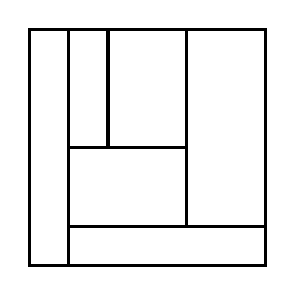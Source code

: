 \begin{tikzpicture}[very thick, scale=.5]
    \draw (0,0) rectangle (1,6);
    \draw (1,3) rectangle (2,6);
    \draw (2,3) rectangle (4,6);
    \draw (1,1) rectangle (4,3);
    \draw (4,1) rectangle (6,6);
    \draw (1,0) rectangle (6,1);
\end{tikzpicture}
